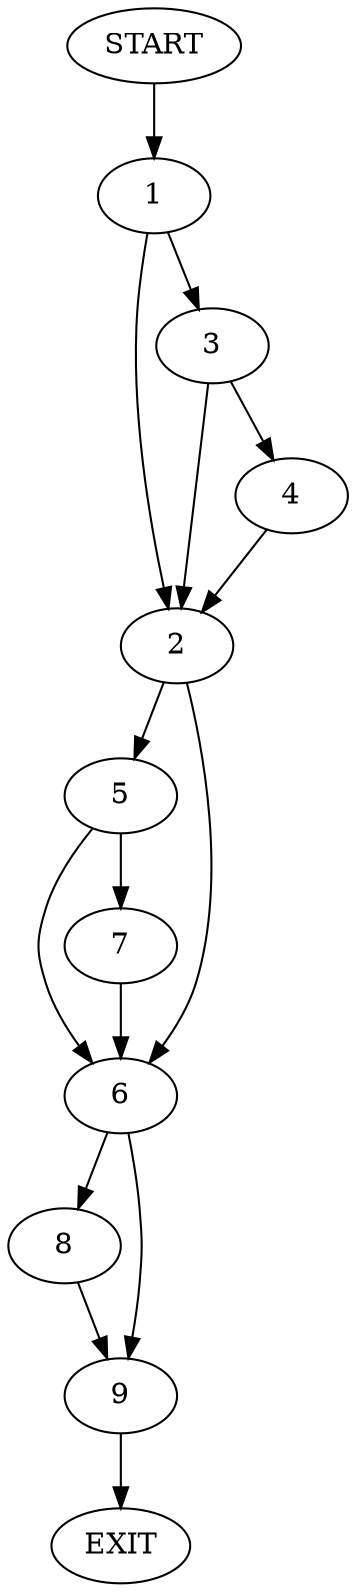 digraph {
0 [label="START"]
10 [label="EXIT"]
0 -> 1
1 -> 2
1 -> 3
3 -> 2
3 -> 4
2 -> 5
2 -> 6
4 -> 2
5 -> 7
5 -> 6
6 -> 8
6 -> 9
7 -> 6
8 -> 9
9 -> 10
}
